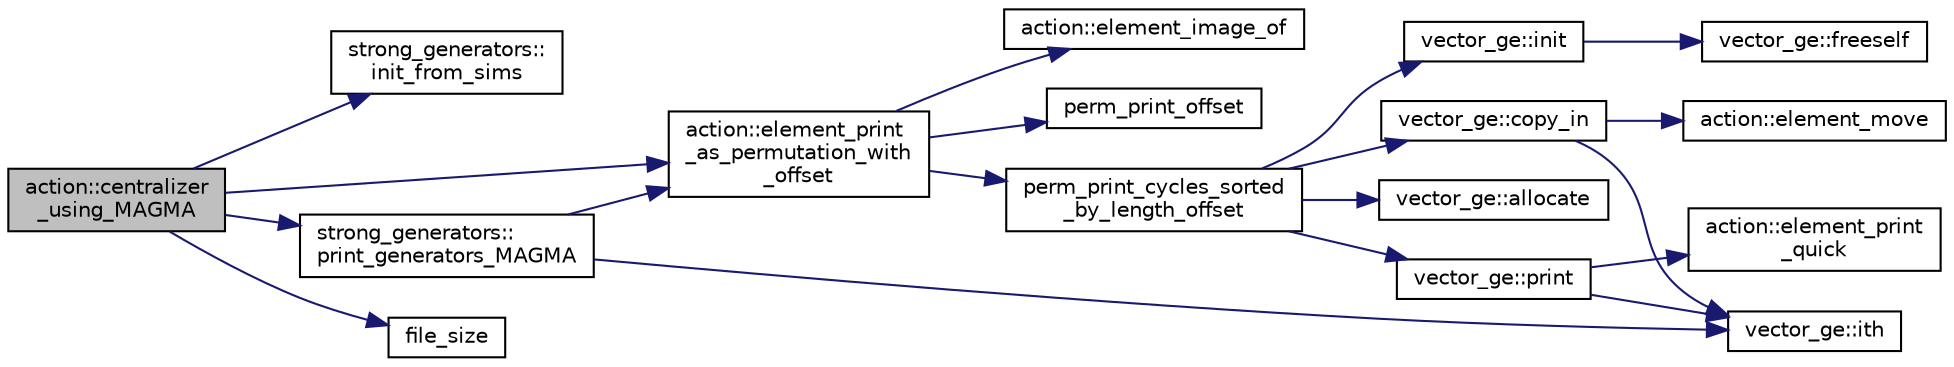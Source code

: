 digraph "action::centralizer_using_MAGMA"
{
  edge [fontname="Helvetica",fontsize="10",labelfontname="Helvetica",labelfontsize="10"];
  node [fontname="Helvetica",fontsize="10",shape=record];
  rankdir="LR";
  Node1199 [label="action::centralizer\l_using_MAGMA",height=0.2,width=0.4,color="black", fillcolor="grey75", style="filled", fontcolor="black"];
  Node1199 -> Node1200 [color="midnightblue",fontsize="10",style="solid",fontname="Helvetica"];
  Node1200 [label="strong_generators::\linit_from_sims",height=0.2,width=0.4,color="black", fillcolor="white", style="filled",URL="$dc/d09/classstrong__generators.html#a2b997decdab82e889c1151f29a846a66"];
  Node1199 -> Node1201 [color="midnightblue",fontsize="10",style="solid",fontname="Helvetica"];
  Node1201 [label="strong_generators::\lprint_generators_MAGMA",height=0.2,width=0.4,color="black", fillcolor="white", style="filled",URL="$dc/d09/classstrong__generators.html#aa0adfb61a4fcb1b219f5be44a42ef141"];
  Node1201 -> Node1202 [color="midnightblue",fontsize="10",style="solid",fontname="Helvetica"];
  Node1202 [label="action::element_print\l_as_permutation_with\l_offset",height=0.2,width=0.4,color="black", fillcolor="white", style="filled",URL="$d2/d86/classaction.html#addd61d869434abaad431124a6d858396"];
  Node1202 -> Node1203 [color="midnightblue",fontsize="10",style="solid",fontname="Helvetica"];
  Node1203 [label="action::element_image_of",height=0.2,width=0.4,color="black", fillcolor="white", style="filled",URL="$d2/d86/classaction.html#ae09559d4537a048fc860f8a74a31393d"];
  Node1202 -> Node1204 [color="midnightblue",fontsize="10",style="solid",fontname="Helvetica"];
  Node1204 [label="perm_print_offset",height=0.2,width=0.4,color="black", fillcolor="white", style="filled",URL="$d2/d7c/combinatorics_8_c.html#ab87deef2ba9e4d2ce386a19eeaffecf3"];
  Node1202 -> Node1205 [color="midnightblue",fontsize="10",style="solid",fontname="Helvetica"];
  Node1205 [label="perm_print_cycles_sorted\l_by_length_offset",height=0.2,width=0.4,color="black", fillcolor="white", style="filled",URL="$d5/d90/action__global_8_c.html#a9d1f2e34879c04dbc45d08984a8066e3"];
  Node1205 -> Node1206 [color="midnightblue",fontsize="10",style="solid",fontname="Helvetica"];
  Node1206 [label="vector_ge::init",height=0.2,width=0.4,color="black", fillcolor="white", style="filled",URL="$d4/d6e/classvector__ge.html#afe1d6befd1f1501e6be34afbaa9d30a8"];
  Node1206 -> Node1207 [color="midnightblue",fontsize="10",style="solid",fontname="Helvetica"];
  Node1207 [label="vector_ge::freeself",height=0.2,width=0.4,color="black", fillcolor="white", style="filled",URL="$d4/d6e/classvector__ge.html#aa002e4b715cc73a9b8b367d29700b452"];
  Node1205 -> Node1208 [color="midnightblue",fontsize="10",style="solid",fontname="Helvetica"];
  Node1208 [label="vector_ge::allocate",height=0.2,width=0.4,color="black", fillcolor="white", style="filled",URL="$d4/d6e/classvector__ge.html#a35b062a9201b30f0a87bf87702d243ae"];
  Node1205 -> Node1209 [color="midnightblue",fontsize="10",style="solid",fontname="Helvetica"];
  Node1209 [label="vector_ge::copy_in",height=0.2,width=0.4,color="black", fillcolor="white", style="filled",URL="$d4/d6e/classvector__ge.html#ad02ebf2d4e8bbf095685aea921999145"];
  Node1209 -> Node1210 [color="midnightblue",fontsize="10",style="solid",fontname="Helvetica"];
  Node1210 [label="vector_ge::ith",height=0.2,width=0.4,color="black", fillcolor="white", style="filled",URL="$d4/d6e/classvector__ge.html#a1ff002e8b746a9beb119d57dcd4a15ff"];
  Node1209 -> Node1211 [color="midnightblue",fontsize="10",style="solid",fontname="Helvetica"];
  Node1211 [label="action::element_move",height=0.2,width=0.4,color="black", fillcolor="white", style="filled",URL="$d2/d86/classaction.html#a550947491bbb534d3d7951f50198a874"];
  Node1205 -> Node1212 [color="midnightblue",fontsize="10",style="solid",fontname="Helvetica"];
  Node1212 [label="vector_ge::print",height=0.2,width=0.4,color="black", fillcolor="white", style="filled",URL="$d4/d6e/classvector__ge.html#a0d260cce035c20b32d7989c50670aa8a"];
  Node1212 -> Node1213 [color="midnightblue",fontsize="10",style="solid",fontname="Helvetica"];
  Node1213 [label="action::element_print\l_quick",height=0.2,width=0.4,color="black", fillcolor="white", style="filled",URL="$d2/d86/classaction.html#a4844680cf6750396f76494a28655265b"];
  Node1212 -> Node1210 [color="midnightblue",fontsize="10",style="solid",fontname="Helvetica"];
  Node1201 -> Node1210 [color="midnightblue",fontsize="10",style="solid",fontname="Helvetica"];
  Node1199 -> Node1202 [color="midnightblue",fontsize="10",style="solid",fontname="Helvetica"];
  Node1199 -> Node1214 [color="midnightblue",fontsize="10",style="solid",fontname="Helvetica"];
  Node1214 [label="file_size",height=0.2,width=0.4,color="black", fillcolor="white", style="filled",URL="$df/dbf/sajeeb_8_c.html#a5c37cf5785204b6e9adf647dc14d0e50"];
}
